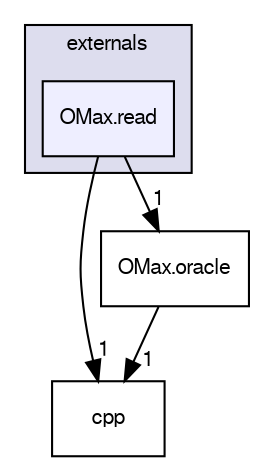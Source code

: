 digraph G {
  bgcolor=transparent;
  compound=true
  node [ fontsize="10", fontname="FreeSans"];
  edge [ labelfontsize="10", labelfontname="FreeSans"];
  subgraph clusterdir_5d3bd0992c8e2bd4ed44d76072fb2e08 {
    graph [ bgcolor="#ddddee", pencolor="black", label="externals" fontname="FreeSans", fontsize="10", URL="dir_5d3bd0992c8e2bd4ed44d76072fb2e08.html"]
  dir_15d8dbeea8df7b2f0de7a1fa3d4de908 [shape=box, label="OMax.read", style="filled", fillcolor="#eeeeff", pencolor="black", URL="dir_15d8dbeea8df7b2f0de7a1fa3d4de908.html"];
  }
  dir_dee79334267afcd35a7e019c8245e3a8 [shape=box label="cpp" URL="dir_dee79334267afcd35a7e019c8245e3a8.html"];
  dir_d18fb165b56304cf30dbaaccdacc99be [shape=box label="OMax.oracle" URL="dir_d18fb165b56304cf30dbaaccdacc99be.html"];
  dir_15d8dbeea8df7b2f0de7a1fa3d4de908->dir_dee79334267afcd35a7e019c8245e3a8 [headlabel="1", labeldistance=1.5 headhref="dir_000010_000014.html"];
  dir_15d8dbeea8df7b2f0de7a1fa3d4de908->dir_d18fb165b56304cf30dbaaccdacc99be [headlabel="1", labeldistance=1.5 headhref="dir_000010_000009.html"];
  dir_d18fb165b56304cf30dbaaccdacc99be->dir_dee79334267afcd35a7e019c8245e3a8 [headlabel="1", labeldistance=1.5 headhref="dir_000009_000014.html"];
}
